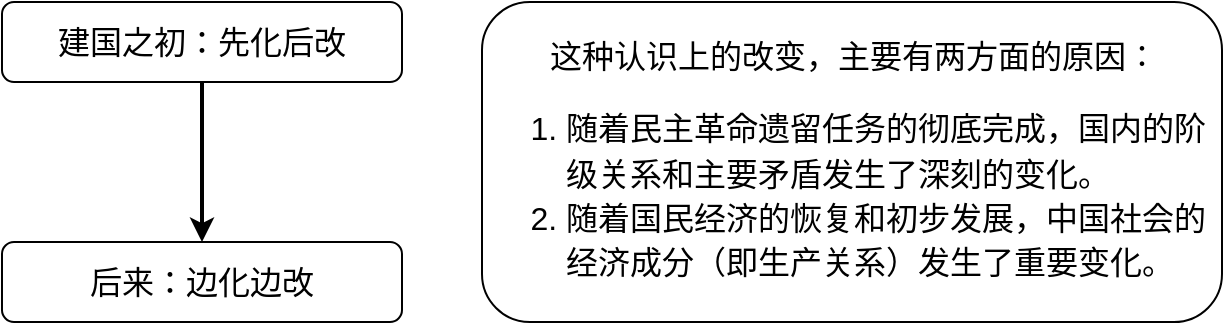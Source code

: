 <mxfile version="20.0.3" type="github">
  <diagram id="dV89EFu6dsjNoOKtN1sY" name="Page-1">
    <mxGraphModel dx="1140" dy="644" grid="1" gridSize="10" guides="1" tooltips="1" connect="1" arrows="1" fold="1" page="1" pageScale="1" pageWidth="827" pageHeight="1169" math="0" shadow="0">
      <root>
        <mxCell id="0" />
        <mxCell id="1" parent="0" />
        <mxCell id="3SqgVJNA4dLTiPNuPLmU-5" style="edgeStyle=orthogonalEdgeStyle;rounded=0;orthogonalLoop=1;jettySize=auto;html=1;exitX=0.5;exitY=1;exitDx=0;exitDy=0;entryX=0.5;entryY=0;entryDx=0;entryDy=0;fontSize=16;strokeWidth=2;" edge="1" parent="1" source="3SqgVJNA4dLTiPNuPLmU-1" target="3SqgVJNA4dLTiPNuPLmU-2">
          <mxGeometry relative="1" as="geometry" />
        </mxCell>
        <mxCell id="3SqgVJNA4dLTiPNuPLmU-1" value="&lt;font style=&quot;font-size: 16px;&quot;&gt;建国之初：先化后改&lt;/font&gt;" style="rounded=1;whiteSpace=wrap;html=1;" vertex="1" parent="1">
          <mxGeometry x="80" y="160" width="200" height="40" as="geometry" />
        </mxCell>
        <mxCell id="3SqgVJNA4dLTiPNuPLmU-2" value="&lt;font style=&quot;font-size: 16px;&quot;&gt;后来：边化边改&lt;/font&gt;" style="rounded=1;whiteSpace=wrap;html=1;" vertex="1" parent="1">
          <mxGeometry x="80" y="280" width="200" height="40" as="geometry" />
        </mxCell>
        <mxCell id="3SqgVJNA4dLTiPNuPLmU-3" value="&lt;p style=&quot;line-height: 1;&quot;&gt;&lt;/p&gt;&lt;div style=&quot;text-align: center;&quot;&gt;这种认识上的改变，主要有两方面的原因∶&lt;/div&gt;&lt;div&gt;&lt;ol style=&quot;line-height: 1.4;&quot;&gt;&lt;li&gt;随着民主革命遗留任务的彻底完成，&lt;span style=&quot;background-color: initial;&quot;&gt;国内的阶级关系和主要矛盾发生了深刻的变化。&lt;/span&gt;&lt;/li&gt;&lt;li&gt;随着国民经济的恢复和初步发展，中国社会的经济成分（即生产关系）发生了重要变&lt;span style=&quot;background-color: initial;&quot;&gt;化。&lt;/span&gt;&lt;/li&gt;&lt;/ol&gt;&lt;/div&gt;&lt;p&gt;&lt;/p&gt;" style="rounded=1;whiteSpace=wrap;html=1;fontSize=16;align=left;strokeWidth=1;" vertex="1" parent="1">
          <mxGeometry x="320" y="160" width="370" height="160" as="geometry" />
        </mxCell>
      </root>
    </mxGraphModel>
  </diagram>
</mxfile>
